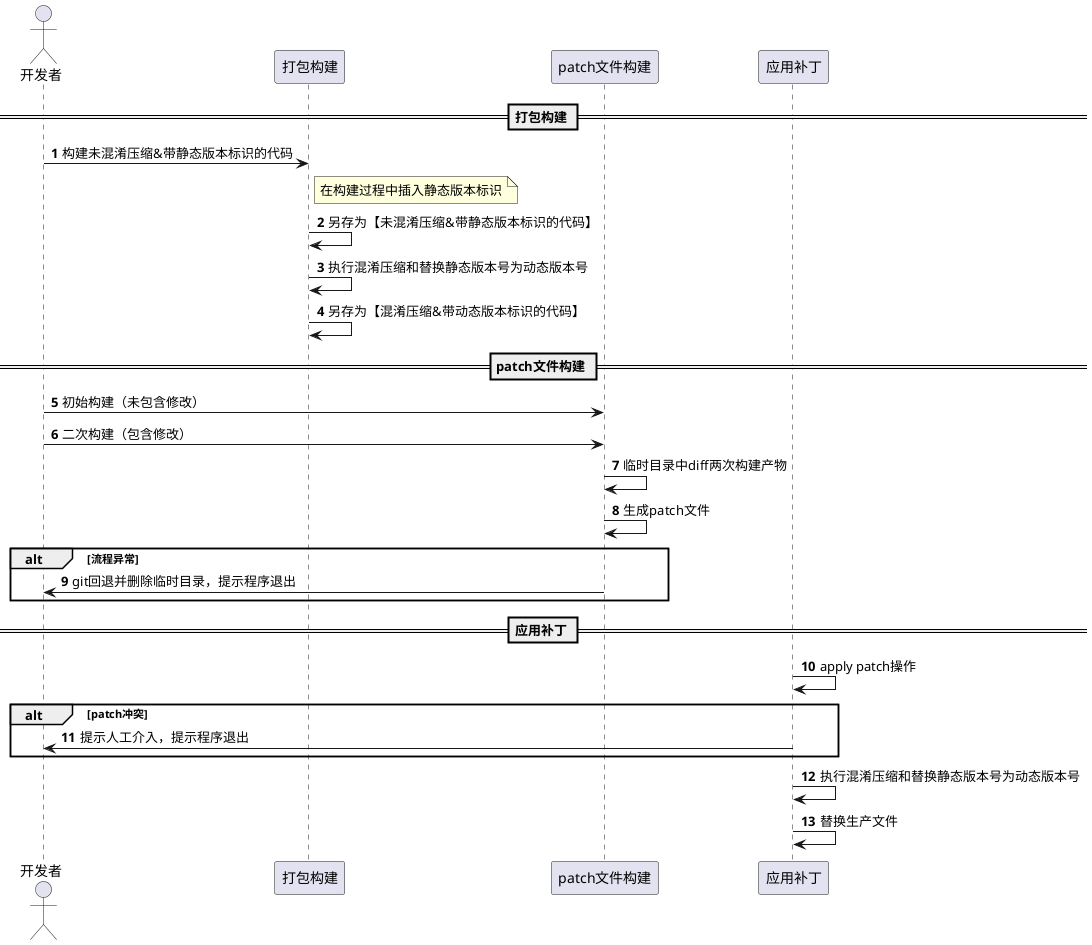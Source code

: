 @startuml
autonumber

actor 开发者

participant "打包构建" as 打包构建
participant "patch文件构建" as patch构建
participant "应用补丁" as 补丁应用

== 打包构建 ==
开发者 -> 打包构建 : 构建未混淆压缩&带静态版本标识的代码
note right of 打包构建 : 在构建过程中插入静态版本标识
打包构建 -> 打包构建 : 另存为【未混淆压缩&带静态版本标识的代码】

打包构建 -> 打包构建 : 执行混淆压缩和替换静态版本号为动态版本号
打包构建 -> 打包构建 : 另存为【混淆压缩&带动态版本标识的代码】

== patch文件构建 ==
开发者 -> patch构建 : 初始构建（未包含修改）
开发者 -> patch构建 : 二次构建（包含修改）
patch构建 -> patch构建 : 临时目录中diff两次构建产物
patch构建 -> patch构建 : 生成patch文件

alt 流程异常
    patch构建 -> 开发者 : git回退并删除临时目录，提示程序退出
end

== 应用补丁 ==
补丁应用 -> 补丁应用 : apply patch操作
alt patch冲突
    补丁应用 -> 开发者 : 提示人工介入，提示程序退出
end

补丁应用 -> 补丁应用 : 执行混淆压缩和替换静态版本号为动态版本号
补丁应用 -> 补丁应用 : 替换生产文件

@enduml
